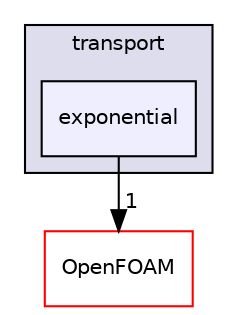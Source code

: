 digraph "src/thermophysicalModels/solidSpecie/transport/exponential" {
  bgcolor=transparent;
  compound=true
  node [ fontsize="10", fontname="Helvetica"];
  edge [ labelfontsize="10", labelfontname="Helvetica"];
  subgraph clusterdir_bf3bd911c64212434fe120712945dd80 {
    graph [ bgcolor="#ddddee", pencolor="black", label="transport" fontname="Helvetica", fontsize="10", URL="dir_bf3bd911c64212434fe120712945dd80.html"]
  dir_72705f68e2d7d05fffcd4df3fe42f5c9 [shape=box, label="exponential", style="filled", fillcolor="#eeeeff", pencolor="black", URL="dir_72705f68e2d7d05fffcd4df3fe42f5c9.html"];
  }
  dir_c5473ff19b20e6ec4dfe5c310b3778a8 [shape=box label="OpenFOAM" color="red" URL="dir_c5473ff19b20e6ec4dfe5c310b3778a8.html"];
  dir_72705f68e2d7d05fffcd4df3fe42f5c9->dir_c5473ff19b20e6ec4dfe5c310b3778a8 [headlabel="1", labeldistance=1.5 headhref="dir_002862_001888.html"];
}
